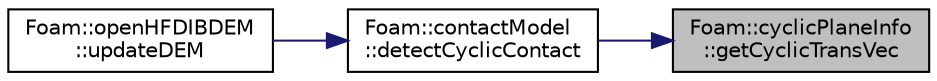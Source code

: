 digraph "Foam::cyclicPlaneInfo::getCyclicTransVec"
{
 // LATEX_PDF_SIZE
  edge [fontname="Helvetica",fontsize="10",labelfontname="Helvetica",labelfontsize="10"];
  node [fontname="Helvetica",fontsize="10",shape=record];
  rankdir="RL";
  Node1 [label="Foam::cyclicPlaneInfo\l::getCyclicTransVec",height=0.2,width=0.4,color="black", fillcolor="grey75", style="filled", fontcolor="black",tooltip=" "];
  Node1 -> Node2 [dir="back",color="midnightblue",fontsize="10",style="solid"];
  Node2 [label="Foam::contactModel\l::detectCyclicContact",height=0.2,width=0.4,color="black", fillcolor="white", style="filled",URL="$namespaceFoam_1_1contactModel.html#a25325affb6828933a931d35e5a0204a1",tooltip=" "];
  Node2 -> Node3 [dir="back",color="midnightblue",fontsize="10",style="solid"];
  Node3 [label="Foam::openHFDIBDEM\l::updateDEM",height=0.2,width=0.4,color="black", fillcolor="white", style="filled",URL="$classFoam_1_1openHFDIBDEM.html#a631520a4cab61268624eada0bb3497f0",tooltip=" "];
}
